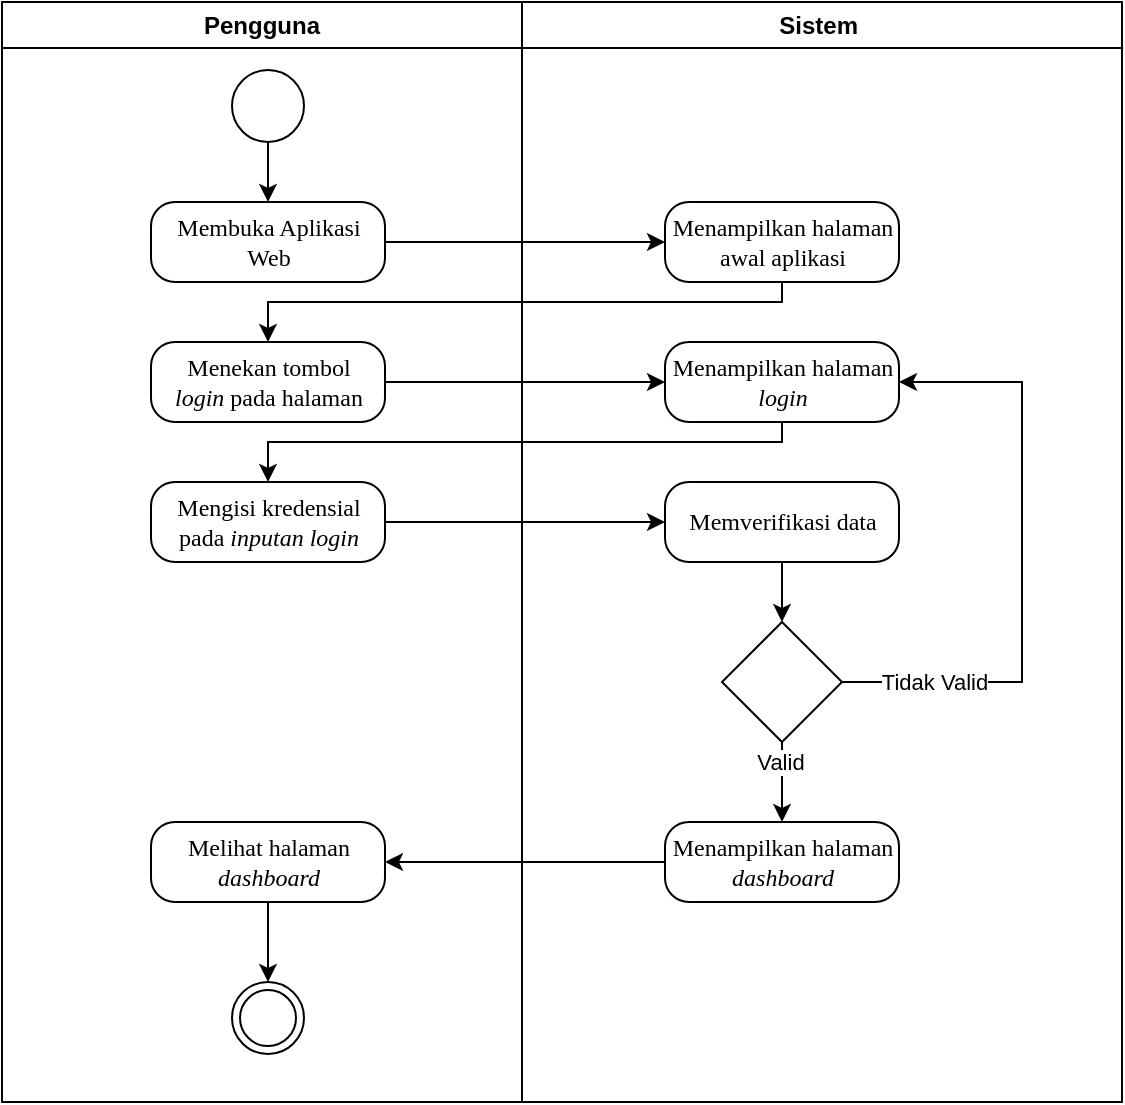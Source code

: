 <mxfile version="21.2.8" type="device">
  <diagram name="Page-1" id="gFpo_FOr5Dwt_9cwHydp">
    <mxGraphModel dx="954" dy="674" grid="1" gridSize="10" guides="1" tooltips="1" connect="1" arrows="1" fold="1" page="1" pageScale="1" pageWidth="850" pageHeight="1100" math="0" shadow="0">
      <root>
        <mxCell id="0" />
        <mxCell id="1" parent="0" />
        <mxCell id="JtAF3XfoLmpFIwlsZT2Y-1" value="Pengguna" style="swimlane;whiteSpace=wrap;html=1;" parent="1" vertex="1">
          <mxGeometry x="150" y="170" width="260" height="550" as="geometry" />
        </mxCell>
        <mxCell id="JtAF3XfoLmpFIwlsZT2Y-14" style="edgeStyle=orthogonalEdgeStyle;rounded=0;orthogonalLoop=1;jettySize=auto;html=1;exitX=0.5;exitY=1;exitDx=0;exitDy=0;entryX=0.5;entryY=0;entryDx=0;entryDy=0;" parent="JtAF3XfoLmpFIwlsZT2Y-1" source="JtAF3XfoLmpFIwlsZT2Y-3" target="JtAF3XfoLmpFIwlsZT2Y-4" edge="1">
          <mxGeometry relative="1" as="geometry" />
        </mxCell>
        <mxCell id="JtAF3XfoLmpFIwlsZT2Y-3" value="" style="ellipse;html=1;" parent="JtAF3XfoLmpFIwlsZT2Y-1" vertex="1">
          <mxGeometry x="115" y="34" width="36" height="36" as="geometry" />
        </mxCell>
        <mxCell id="JtAF3XfoLmpFIwlsZT2Y-4" value="&lt;font style=&quot;font-size: 12px;&quot; face=&quot;Times New Roman&quot;&gt;Membuka Aplikasi Web&lt;/font&gt;" style="rounded=1;whiteSpace=wrap;html=1;arcSize=30;" parent="JtAF3XfoLmpFIwlsZT2Y-1" vertex="1">
          <mxGeometry x="74.5" y="100" width="117" height="40" as="geometry" />
        </mxCell>
        <mxCell id="JtAF3XfoLmpFIwlsZT2Y-6" value="&lt;font style=&quot;font-size: 12px;&quot; face=&quot;Times New Roman&quot;&gt;Menekan tombol &lt;i&gt;login&lt;/i&gt;&amp;nbsp;pada halaman&lt;/font&gt;" style="rounded=1;whiteSpace=wrap;html=1;arcSize=30;" parent="JtAF3XfoLmpFIwlsZT2Y-1" vertex="1">
          <mxGeometry x="74.5" y="170" width="117" height="40" as="geometry" />
        </mxCell>
        <mxCell id="JtAF3XfoLmpFIwlsZT2Y-2" value="Sistem&amp;nbsp;" style="swimlane;whiteSpace=wrap;html=1;" parent="1" vertex="1">
          <mxGeometry x="410" y="170" width="300" height="550" as="geometry" />
        </mxCell>
        <mxCell id="JtAF3XfoLmpFIwlsZT2Y-5" value="&lt;font style=&quot;font-size: 12px;&quot; face=&quot;Times New Roman&quot;&gt;Menampilkan halaman awal aplikasi&lt;/font&gt;" style="rounded=1;whiteSpace=wrap;html=1;arcSize=30;" parent="JtAF3XfoLmpFIwlsZT2Y-2" vertex="1">
          <mxGeometry x="71.5" y="100" width="117" height="40" as="geometry" />
        </mxCell>
        <mxCell id="JtAF3XfoLmpFIwlsZT2Y-7" value="&lt;font face=&quot;Times New Roman&quot;&gt;Menampilkan halaman &lt;i&gt;login&lt;/i&gt;&lt;/font&gt;" style="rounded=1;whiteSpace=wrap;html=1;arcSize=30;" parent="JtAF3XfoLmpFIwlsZT2Y-2" vertex="1">
          <mxGeometry x="71.5" y="170" width="117" height="40" as="geometry" />
        </mxCell>
        <mxCell id="JtAF3XfoLmpFIwlsZT2Y-19" style="edgeStyle=orthogonalEdgeStyle;rounded=0;orthogonalLoop=1;jettySize=auto;html=1;exitX=1;exitY=0.5;exitDx=0;exitDy=0;" parent="1" source="JtAF3XfoLmpFIwlsZT2Y-8" target="JtAF3XfoLmpFIwlsZT2Y-9" edge="1">
          <mxGeometry relative="1" as="geometry" />
        </mxCell>
        <mxCell id="JtAF3XfoLmpFIwlsZT2Y-8" value="&lt;font face=&quot;Times New Roman&quot;&gt;Mengisi kredensial pada &lt;i&gt;inputan login&lt;/i&gt;&lt;/font&gt;" style="rounded=1;whiteSpace=wrap;html=1;arcSize=30;" parent="1" vertex="1">
          <mxGeometry x="224.5" y="410" width="117" height="40" as="geometry" />
        </mxCell>
        <mxCell id="JtAF3XfoLmpFIwlsZT2Y-20" style="edgeStyle=orthogonalEdgeStyle;rounded=0;orthogonalLoop=1;jettySize=auto;html=1;exitX=0.5;exitY=1;exitDx=0;exitDy=0;entryX=0.5;entryY=0;entryDx=0;entryDy=0;" parent="1" source="JtAF3XfoLmpFIwlsZT2Y-9" target="JtAF3XfoLmpFIwlsZT2Y-10" edge="1">
          <mxGeometry relative="1" as="geometry" />
        </mxCell>
        <mxCell id="JtAF3XfoLmpFIwlsZT2Y-9" value="&lt;font face=&quot;Times New Roman&quot;&gt;Memverifikasi data&lt;/font&gt;" style="rounded=1;whiteSpace=wrap;html=1;arcSize=30;" parent="1" vertex="1">
          <mxGeometry x="481.5" y="410" width="117" height="40" as="geometry" />
        </mxCell>
        <mxCell id="JtAF3XfoLmpFIwlsZT2Y-21" style="edgeStyle=orthogonalEdgeStyle;rounded=0;orthogonalLoop=1;jettySize=auto;html=1;exitX=1;exitY=0.5;exitDx=0;exitDy=0;entryX=1;entryY=0.5;entryDx=0;entryDy=0;" parent="1" source="JtAF3XfoLmpFIwlsZT2Y-10" target="JtAF3XfoLmpFIwlsZT2Y-7" edge="1">
          <mxGeometry relative="1" as="geometry">
            <Array as="points">
              <mxPoint x="660" y="510" />
              <mxPoint x="660" y="360" />
            </Array>
          </mxGeometry>
        </mxCell>
        <mxCell id="JtAF3XfoLmpFIwlsZT2Y-25" value="Tidak Valid" style="edgeLabel;html=1;align=center;verticalAlign=middle;resizable=0;points=[];" parent="JtAF3XfoLmpFIwlsZT2Y-21" vertex="1" connectable="0">
          <mxGeometry x="-0.758" y="-1" relative="1" as="geometry">
            <mxPoint x="9" y="-1" as="offset" />
          </mxGeometry>
        </mxCell>
        <mxCell id="JtAF3XfoLmpFIwlsZT2Y-22" style="edgeStyle=orthogonalEdgeStyle;rounded=0;orthogonalLoop=1;jettySize=auto;html=1;exitX=0.5;exitY=1;exitDx=0;exitDy=0;entryX=0.5;entryY=0;entryDx=0;entryDy=0;" parent="1" source="JtAF3XfoLmpFIwlsZT2Y-10" target="JtAF3XfoLmpFIwlsZT2Y-11" edge="1">
          <mxGeometry relative="1" as="geometry" />
        </mxCell>
        <mxCell id="JtAF3XfoLmpFIwlsZT2Y-26" value="Valid&lt;br&gt;" style="edgeLabel;html=1;align=center;verticalAlign=middle;resizable=0;points=[];" parent="JtAF3XfoLmpFIwlsZT2Y-22" vertex="1" connectable="0">
          <mxGeometry x="-0.5" y="-1" relative="1" as="geometry">
            <mxPoint as="offset" />
          </mxGeometry>
        </mxCell>
        <mxCell id="JtAF3XfoLmpFIwlsZT2Y-10" value="" style="rhombus;whiteSpace=wrap;html=1;" parent="1" vertex="1">
          <mxGeometry x="510" y="480" width="60" height="60" as="geometry" />
        </mxCell>
        <mxCell id="JtAF3XfoLmpFIwlsZT2Y-23" style="edgeStyle=orthogonalEdgeStyle;rounded=0;orthogonalLoop=1;jettySize=auto;html=1;exitX=0;exitY=0.5;exitDx=0;exitDy=0;" parent="1" source="JtAF3XfoLmpFIwlsZT2Y-11" target="JtAF3XfoLmpFIwlsZT2Y-12" edge="1">
          <mxGeometry relative="1" as="geometry" />
        </mxCell>
        <mxCell id="JtAF3XfoLmpFIwlsZT2Y-11" value="&lt;font face=&quot;Times New Roman&quot;&gt;Menampilkan halaman &lt;i&gt;dashboard&lt;/i&gt;&lt;/font&gt;" style="rounded=1;whiteSpace=wrap;html=1;arcSize=30;" parent="1" vertex="1">
          <mxGeometry x="481.5" y="580" width="117" height="40" as="geometry" />
        </mxCell>
        <mxCell id="JtAF3XfoLmpFIwlsZT2Y-24" style="edgeStyle=orthogonalEdgeStyle;rounded=0;orthogonalLoop=1;jettySize=auto;html=1;exitX=0.5;exitY=1;exitDx=0;exitDy=0;" parent="1" source="JtAF3XfoLmpFIwlsZT2Y-12" target="JtAF3XfoLmpFIwlsZT2Y-13" edge="1">
          <mxGeometry relative="1" as="geometry" />
        </mxCell>
        <mxCell id="JtAF3XfoLmpFIwlsZT2Y-12" value="&lt;font face=&quot;Times New Roman&quot;&gt;Melihat halaman &lt;i&gt;dashboard&lt;/i&gt;&lt;/font&gt;" style="rounded=1;whiteSpace=wrap;html=1;arcSize=30;" parent="1" vertex="1">
          <mxGeometry x="224.5" y="580" width="117" height="40" as="geometry" />
        </mxCell>
        <mxCell id="JtAF3XfoLmpFIwlsZT2Y-13" value="" style="ellipse;html=1;shape=endState;" parent="1" vertex="1">
          <mxGeometry x="265" y="660" width="36" height="36" as="geometry" />
        </mxCell>
        <mxCell id="JtAF3XfoLmpFIwlsZT2Y-15" style="edgeStyle=orthogonalEdgeStyle;rounded=0;orthogonalLoop=1;jettySize=auto;html=1;exitX=1;exitY=0.5;exitDx=0;exitDy=0;" parent="1" source="JtAF3XfoLmpFIwlsZT2Y-4" target="JtAF3XfoLmpFIwlsZT2Y-5" edge="1">
          <mxGeometry relative="1" as="geometry" />
        </mxCell>
        <mxCell id="JtAF3XfoLmpFIwlsZT2Y-16" style="edgeStyle=orthogonalEdgeStyle;rounded=0;orthogonalLoop=1;jettySize=auto;html=1;exitX=0.5;exitY=1;exitDx=0;exitDy=0;entryX=0.5;entryY=0;entryDx=0;entryDy=0;" parent="1" source="JtAF3XfoLmpFIwlsZT2Y-5" target="JtAF3XfoLmpFIwlsZT2Y-6" edge="1">
          <mxGeometry relative="1" as="geometry">
            <Array as="points">
              <mxPoint x="540" y="320" />
              <mxPoint x="283" y="320" />
            </Array>
          </mxGeometry>
        </mxCell>
        <mxCell id="8zVzj-BBshxT5uMuLhtW-1" style="edgeStyle=orthogonalEdgeStyle;rounded=0;orthogonalLoop=1;jettySize=auto;html=1;exitX=0.5;exitY=1;exitDx=0;exitDy=0;" parent="1" source="JtAF3XfoLmpFIwlsZT2Y-7" target="JtAF3XfoLmpFIwlsZT2Y-8" edge="1">
          <mxGeometry relative="1" as="geometry">
            <Array as="points">
              <mxPoint x="540" y="390" />
              <mxPoint x="283" y="390" />
            </Array>
          </mxGeometry>
        </mxCell>
        <mxCell id="8zVzj-BBshxT5uMuLhtW-2" style="edgeStyle=orthogonalEdgeStyle;rounded=0;orthogonalLoop=1;jettySize=auto;html=1;exitX=1;exitY=0.5;exitDx=0;exitDy=0;entryX=0;entryY=0.5;entryDx=0;entryDy=0;" parent="1" source="JtAF3XfoLmpFIwlsZT2Y-6" target="JtAF3XfoLmpFIwlsZT2Y-7" edge="1">
          <mxGeometry relative="1" as="geometry" />
        </mxCell>
      </root>
    </mxGraphModel>
  </diagram>
</mxfile>
